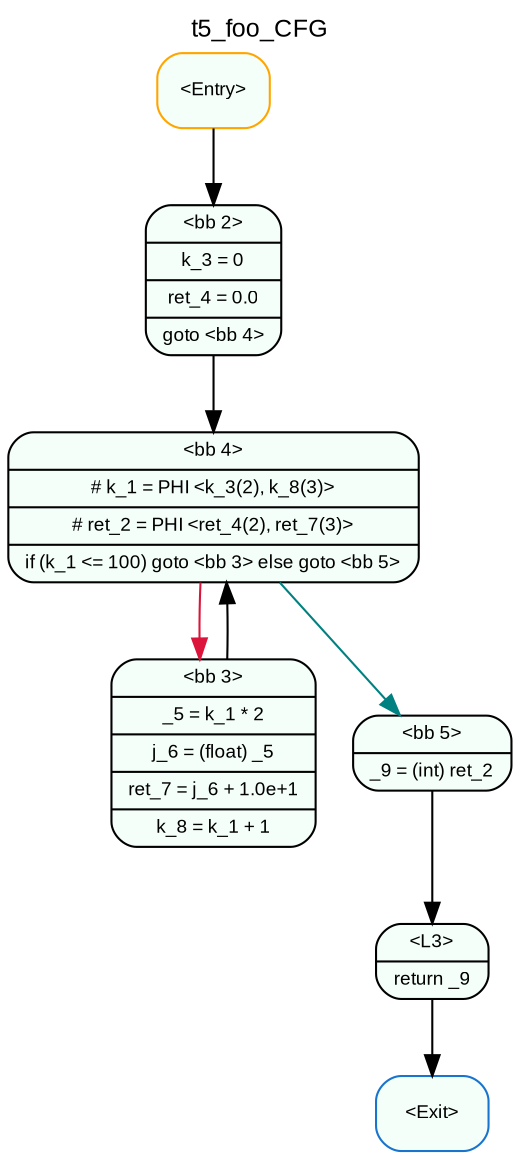 digraph t5_foo_CFG { 
	label=t5_foo_CFG
	center=true
	labelloc=top
	fontname=Arial
	fontsize=12
	edge[fontname=Arial, fontsize=10]
	node[fontname=Arial, fontsize=9]

		Node_0 -> Node_1 [color=black]
		Node_1 -> Node_2 [color=black]
		Node_2 -> Node_3 [color=crimson]
		Node_3 -> Node_2 [color=black]
		Node_2 -> Node_4 [color=teal]
		Node_4 -> Node_5 [color=black]
		Node_5 -> Node_6 [color=black]

	Node_3 [fillcolor=mintcream, color=black, shape=Mrecord, style=filled, label="{ \<bb 3\>|_5 = k_1 * 2|j_6 = (float) _5|ret_7 = j_6 + 1.0e+1|k_8 = k_1 + 1 }"]
	Node_1 [fillcolor=mintcream, color=black, shape=Mrecord, style=filled, label="{ \<bb 2\>|k_3 = 0|ret_4 = 0.0|goto \<bb 4\> }"]
	Node_6 [fillcolor=mintcream, color=dodgerblue3, shape=Mrecord, style=filled, label="{ \<Exit\> }"]
	Node_4 [fillcolor=mintcream, color=black, shape=Mrecord, style=filled, label="{ \<bb 5\>|_9 = (int) ret_2 }"]
	Node_2 [fillcolor=mintcream, color=black, shape=Mrecord, style=filled, label="{ \<bb 4\>|# k_1 = PHI \<k_3(2), k_8(3)\>|# ret_2 = PHI \<ret_4(2), ret_7(3)\>|if (k_1 \<= 100) goto \<bb 3\> else goto \<bb 5\> }"]
	Node_0 [fillcolor=mintcream, color=orange, shape=Mrecord, style=filled, label="{ \<Entry\> }"]
	Node_5 [fillcolor=mintcream, color=black, shape=Mrecord, style=filled, label="{ \<L3\>|return _9 }"]
}
